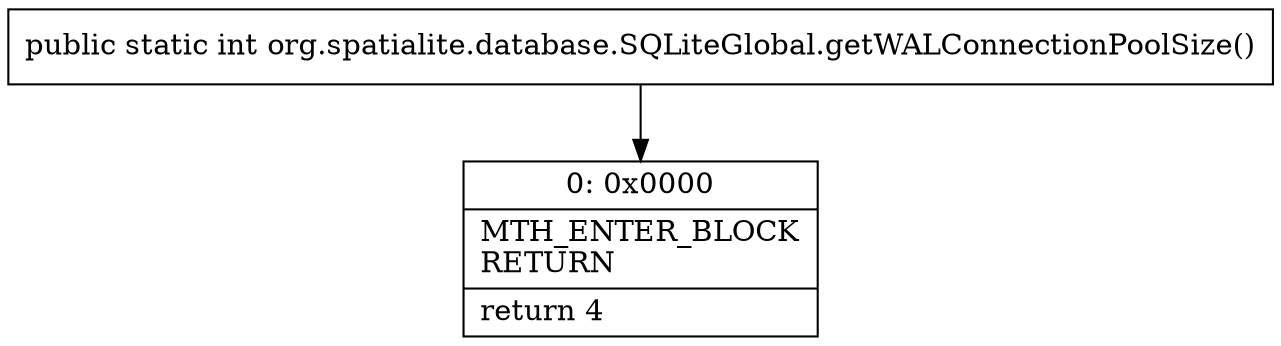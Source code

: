 digraph "CFG fororg.spatialite.database.SQLiteGlobal.getWALConnectionPoolSize()I" {
Node_0 [shape=record,label="{0\:\ 0x0000|MTH_ENTER_BLOCK\lRETURN\l|return 4\l}"];
MethodNode[shape=record,label="{public static int org.spatialite.database.SQLiteGlobal.getWALConnectionPoolSize() }"];
MethodNode -> Node_0;
}

